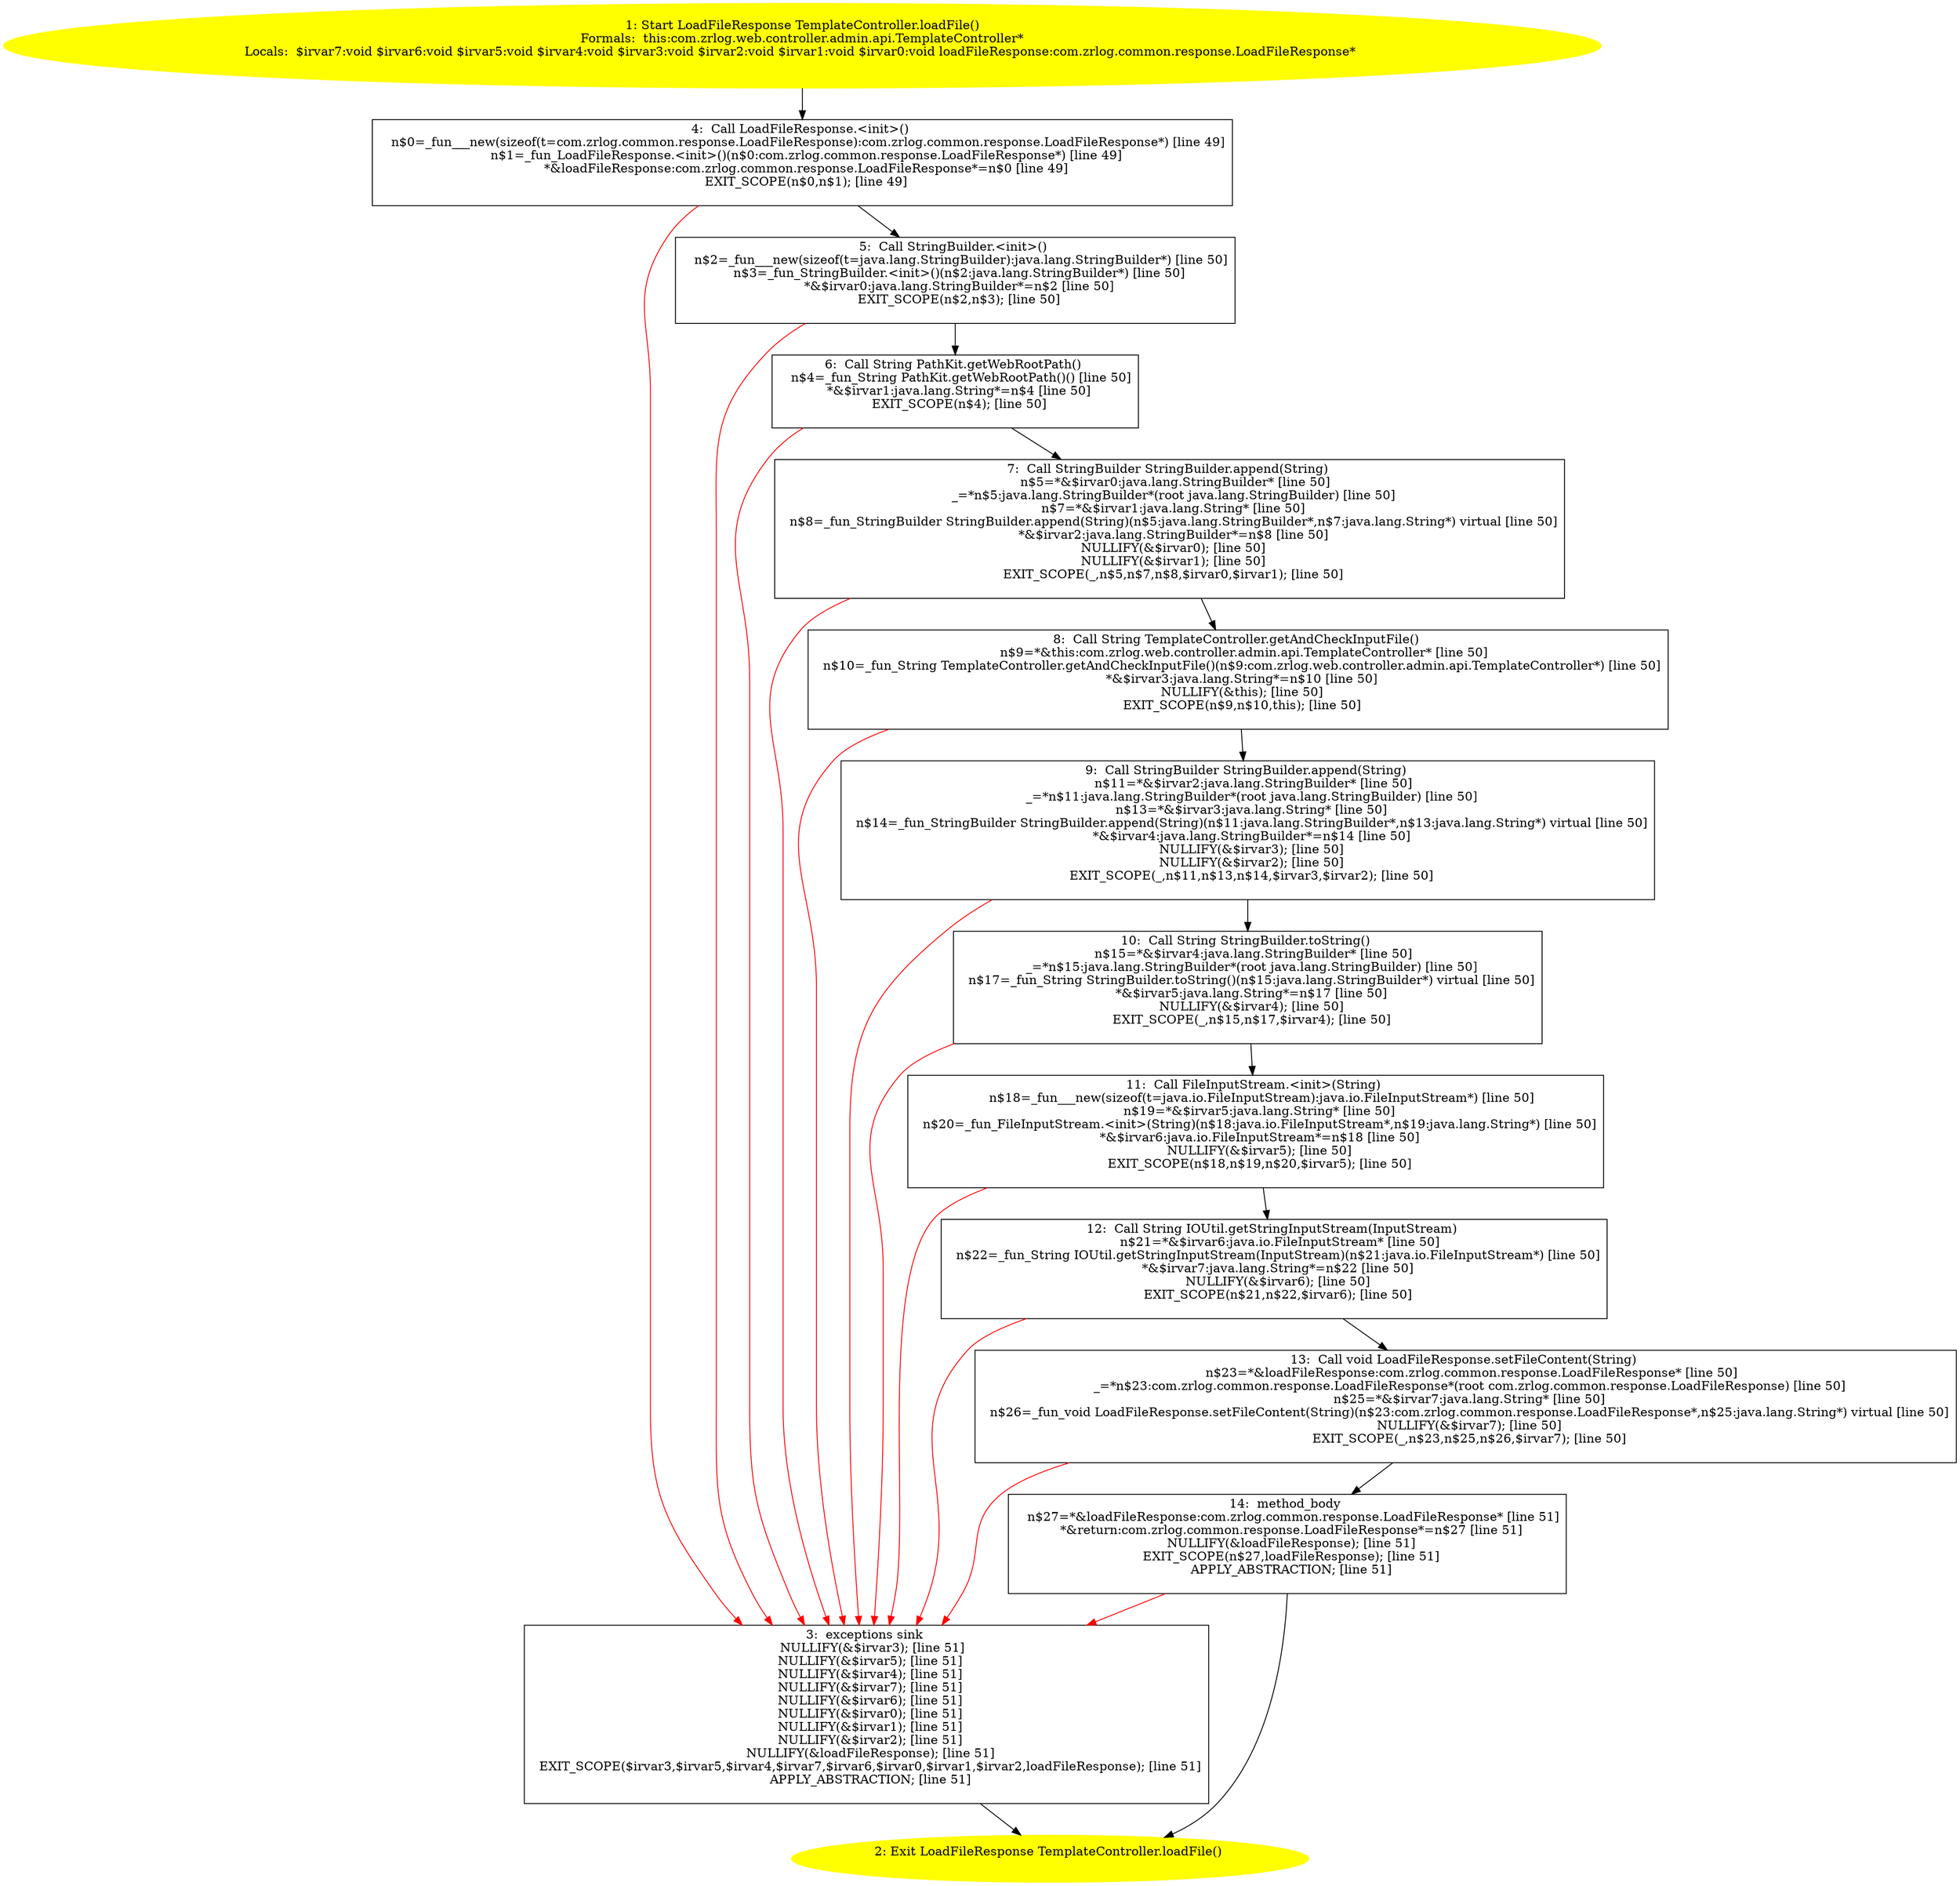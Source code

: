 /* @generated */
digraph cfg {
"com.zrlog.web.controller.admin.api.TemplateController.loadFile():com.zrlog.common.response.LoadFileR.56028095314fb892a6ab7be0cde6c051_1" [label="1: Start LoadFileResponse TemplateController.loadFile()\nFormals:  this:com.zrlog.web.controller.admin.api.TemplateController*\nLocals:  $irvar7:void $irvar6:void $irvar5:void $irvar4:void $irvar3:void $irvar2:void $irvar1:void $irvar0:void loadFileResponse:com.zrlog.common.response.LoadFileResponse* \n  " color=yellow style=filled]
	

	 "com.zrlog.web.controller.admin.api.TemplateController.loadFile():com.zrlog.common.response.LoadFileR.56028095314fb892a6ab7be0cde6c051_1" -> "com.zrlog.web.controller.admin.api.TemplateController.loadFile():com.zrlog.common.response.LoadFileR.56028095314fb892a6ab7be0cde6c051_4" ;
"com.zrlog.web.controller.admin.api.TemplateController.loadFile():com.zrlog.common.response.LoadFileR.56028095314fb892a6ab7be0cde6c051_2" [label="2: Exit LoadFileResponse TemplateController.loadFile() \n  " color=yellow style=filled]
	

"com.zrlog.web.controller.admin.api.TemplateController.loadFile():com.zrlog.common.response.LoadFileR.56028095314fb892a6ab7be0cde6c051_3" [label="3:  exceptions sink \n   NULLIFY(&$irvar3); [line 51]\n  NULLIFY(&$irvar5); [line 51]\n  NULLIFY(&$irvar4); [line 51]\n  NULLIFY(&$irvar7); [line 51]\n  NULLIFY(&$irvar6); [line 51]\n  NULLIFY(&$irvar0); [line 51]\n  NULLIFY(&$irvar1); [line 51]\n  NULLIFY(&$irvar2); [line 51]\n  NULLIFY(&loadFileResponse); [line 51]\n  EXIT_SCOPE($irvar3,$irvar5,$irvar4,$irvar7,$irvar6,$irvar0,$irvar1,$irvar2,loadFileResponse); [line 51]\n  APPLY_ABSTRACTION; [line 51]\n " shape="box"]
	

	 "com.zrlog.web.controller.admin.api.TemplateController.loadFile():com.zrlog.common.response.LoadFileR.56028095314fb892a6ab7be0cde6c051_3" -> "com.zrlog.web.controller.admin.api.TemplateController.loadFile():com.zrlog.common.response.LoadFileR.56028095314fb892a6ab7be0cde6c051_2" ;
"com.zrlog.web.controller.admin.api.TemplateController.loadFile():com.zrlog.common.response.LoadFileR.56028095314fb892a6ab7be0cde6c051_4" [label="4:  Call LoadFileResponse.<init>() \n   n$0=_fun___new(sizeof(t=com.zrlog.common.response.LoadFileResponse):com.zrlog.common.response.LoadFileResponse*) [line 49]\n  n$1=_fun_LoadFileResponse.<init>()(n$0:com.zrlog.common.response.LoadFileResponse*) [line 49]\n  *&loadFileResponse:com.zrlog.common.response.LoadFileResponse*=n$0 [line 49]\n  EXIT_SCOPE(n$0,n$1); [line 49]\n " shape="box"]
	

	 "com.zrlog.web.controller.admin.api.TemplateController.loadFile():com.zrlog.common.response.LoadFileR.56028095314fb892a6ab7be0cde6c051_4" -> "com.zrlog.web.controller.admin.api.TemplateController.loadFile():com.zrlog.common.response.LoadFileR.56028095314fb892a6ab7be0cde6c051_5" ;
	 "com.zrlog.web.controller.admin.api.TemplateController.loadFile():com.zrlog.common.response.LoadFileR.56028095314fb892a6ab7be0cde6c051_4" -> "com.zrlog.web.controller.admin.api.TemplateController.loadFile():com.zrlog.common.response.LoadFileR.56028095314fb892a6ab7be0cde6c051_3" [color="red" ];
"com.zrlog.web.controller.admin.api.TemplateController.loadFile():com.zrlog.common.response.LoadFileR.56028095314fb892a6ab7be0cde6c051_5" [label="5:  Call StringBuilder.<init>() \n   n$2=_fun___new(sizeof(t=java.lang.StringBuilder):java.lang.StringBuilder*) [line 50]\n  n$3=_fun_StringBuilder.<init>()(n$2:java.lang.StringBuilder*) [line 50]\n  *&$irvar0:java.lang.StringBuilder*=n$2 [line 50]\n  EXIT_SCOPE(n$2,n$3); [line 50]\n " shape="box"]
	

	 "com.zrlog.web.controller.admin.api.TemplateController.loadFile():com.zrlog.common.response.LoadFileR.56028095314fb892a6ab7be0cde6c051_5" -> "com.zrlog.web.controller.admin.api.TemplateController.loadFile():com.zrlog.common.response.LoadFileR.56028095314fb892a6ab7be0cde6c051_6" ;
	 "com.zrlog.web.controller.admin.api.TemplateController.loadFile():com.zrlog.common.response.LoadFileR.56028095314fb892a6ab7be0cde6c051_5" -> "com.zrlog.web.controller.admin.api.TemplateController.loadFile():com.zrlog.common.response.LoadFileR.56028095314fb892a6ab7be0cde6c051_3" [color="red" ];
"com.zrlog.web.controller.admin.api.TemplateController.loadFile():com.zrlog.common.response.LoadFileR.56028095314fb892a6ab7be0cde6c051_6" [label="6:  Call String PathKit.getWebRootPath() \n   n$4=_fun_String PathKit.getWebRootPath()() [line 50]\n  *&$irvar1:java.lang.String*=n$4 [line 50]\n  EXIT_SCOPE(n$4); [line 50]\n " shape="box"]
	

	 "com.zrlog.web.controller.admin.api.TemplateController.loadFile():com.zrlog.common.response.LoadFileR.56028095314fb892a6ab7be0cde6c051_6" -> "com.zrlog.web.controller.admin.api.TemplateController.loadFile():com.zrlog.common.response.LoadFileR.56028095314fb892a6ab7be0cde6c051_7" ;
	 "com.zrlog.web.controller.admin.api.TemplateController.loadFile():com.zrlog.common.response.LoadFileR.56028095314fb892a6ab7be0cde6c051_6" -> "com.zrlog.web.controller.admin.api.TemplateController.loadFile():com.zrlog.common.response.LoadFileR.56028095314fb892a6ab7be0cde6c051_3" [color="red" ];
"com.zrlog.web.controller.admin.api.TemplateController.loadFile():com.zrlog.common.response.LoadFileR.56028095314fb892a6ab7be0cde6c051_7" [label="7:  Call StringBuilder StringBuilder.append(String) \n   n$5=*&$irvar0:java.lang.StringBuilder* [line 50]\n  _=*n$5:java.lang.StringBuilder*(root java.lang.StringBuilder) [line 50]\n  n$7=*&$irvar1:java.lang.String* [line 50]\n  n$8=_fun_StringBuilder StringBuilder.append(String)(n$5:java.lang.StringBuilder*,n$7:java.lang.String*) virtual [line 50]\n  *&$irvar2:java.lang.StringBuilder*=n$8 [line 50]\n  NULLIFY(&$irvar0); [line 50]\n  NULLIFY(&$irvar1); [line 50]\n  EXIT_SCOPE(_,n$5,n$7,n$8,$irvar0,$irvar1); [line 50]\n " shape="box"]
	

	 "com.zrlog.web.controller.admin.api.TemplateController.loadFile():com.zrlog.common.response.LoadFileR.56028095314fb892a6ab7be0cde6c051_7" -> "com.zrlog.web.controller.admin.api.TemplateController.loadFile():com.zrlog.common.response.LoadFileR.56028095314fb892a6ab7be0cde6c051_8" ;
	 "com.zrlog.web.controller.admin.api.TemplateController.loadFile():com.zrlog.common.response.LoadFileR.56028095314fb892a6ab7be0cde6c051_7" -> "com.zrlog.web.controller.admin.api.TemplateController.loadFile():com.zrlog.common.response.LoadFileR.56028095314fb892a6ab7be0cde6c051_3" [color="red" ];
"com.zrlog.web.controller.admin.api.TemplateController.loadFile():com.zrlog.common.response.LoadFileR.56028095314fb892a6ab7be0cde6c051_8" [label="8:  Call String TemplateController.getAndCheckInputFile() \n   n$9=*&this:com.zrlog.web.controller.admin.api.TemplateController* [line 50]\n  n$10=_fun_String TemplateController.getAndCheckInputFile()(n$9:com.zrlog.web.controller.admin.api.TemplateController*) [line 50]\n  *&$irvar3:java.lang.String*=n$10 [line 50]\n  NULLIFY(&this); [line 50]\n  EXIT_SCOPE(n$9,n$10,this); [line 50]\n " shape="box"]
	

	 "com.zrlog.web.controller.admin.api.TemplateController.loadFile():com.zrlog.common.response.LoadFileR.56028095314fb892a6ab7be0cde6c051_8" -> "com.zrlog.web.controller.admin.api.TemplateController.loadFile():com.zrlog.common.response.LoadFileR.56028095314fb892a6ab7be0cde6c051_9" ;
	 "com.zrlog.web.controller.admin.api.TemplateController.loadFile():com.zrlog.common.response.LoadFileR.56028095314fb892a6ab7be0cde6c051_8" -> "com.zrlog.web.controller.admin.api.TemplateController.loadFile():com.zrlog.common.response.LoadFileR.56028095314fb892a6ab7be0cde6c051_3" [color="red" ];
"com.zrlog.web.controller.admin.api.TemplateController.loadFile():com.zrlog.common.response.LoadFileR.56028095314fb892a6ab7be0cde6c051_9" [label="9:  Call StringBuilder StringBuilder.append(String) \n   n$11=*&$irvar2:java.lang.StringBuilder* [line 50]\n  _=*n$11:java.lang.StringBuilder*(root java.lang.StringBuilder) [line 50]\n  n$13=*&$irvar3:java.lang.String* [line 50]\n  n$14=_fun_StringBuilder StringBuilder.append(String)(n$11:java.lang.StringBuilder*,n$13:java.lang.String*) virtual [line 50]\n  *&$irvar4:java.lang.StringBuilder*=n$14 [line 50]\n  NULLIFY(&$irvar3); [line 50]\n  NULLIFY(&$irvar2); [line 50]\n  EXIT_SCOPE(_,n$11,n$13,n$14,$irvar3,$irvar2); [line 50]\n " shape="box"]
	

	 "com.zrlog.web.controller.admin.api.TemplateController.loadFile():com.zrlog.common.response.LoadFileR.56028095314fb892a6ab7be0cde6c051_9" -> "com.zrlog.web.controller.admin.api.TemplateController.loadFile():com.zrlog.common.response.LoadFileR.56028095314fb892a6ab7be0cde6c051_10" ;
	 "com.zrlog.web.controller.admin.api.TemplateController.loadFile():com.zrlog.common.response.LoadFileR.56028095314fb892a6ab7be0cde6c051_9" -> "com.zrlog.web.controller.admin.api.TemplateController.loadFile():com.zrlog.common.response.LoadFileR.56028095314fb892a6ab7be0cde6c051_3" [color="red" ];
"com.zrlog.web.controller.admin.api.TemplateController.loadFile():com.zrlog.common.response.LoadFileR.56028095314fb892a6ab7be0cde6c051_10" [label="10:  Call String StringBuilder.toString() \n   n$15=*&$irvar4:java.lang.StringBuilder* [line 50]\n  _=*n$15:java.lang.StringBuilder*(root java.lang.StringBuilder) [line 50]\n  n$17=_fun_String StringBuilder.toString()(n$15:java.lang.StringBuilder*) virtual [line 50]\n  *&$irvar5:java.lang.String*=n$17 [line 50]\n  NULLIFY(&$irvar4); [line 50]\n  EXIT_SCOPE(_,n$15,n$17,$irvar4); [line 50]\n " shape="box"]
	

	 "com.zrlog.web.controller.admin.api.TemplateController.loadFile():com.zrlog.common.response.LoadFileR.56028095314fb892a6ab7be0cde6c051_10" -> "com.zrlog.web.controller.admin.api.TemplateController.loadFile():com.zrlog.common.response.LoadFileR.56028095314fb892a6ab7be0cde6c051_11" ;
	 "com.zrlog.web.controller.admin.api.TemplateController.loadFile():com.zrlog.common.response.LoadFileR.56028095314fb892a6ab7be0cde6c051_10" -> "com.zrlog.web.controller.admin.api.TemplateController.loadFile():com.zrlog.common.response.LoadFileR.56028095314fb892a6ab7be0cde6c051_3" [color="red" ];
"com.zrlog.web.controller.admin.api.TemplateController.loadFile():com.zrlog.common.response.LoadFileR.56028095314fb892a6ab7be0cde6c051_11" [label="11:  Call FileInputStream.<init>(String) \n   n$18=_fun___new(sizeof(t=java.io.FileInputStream):java.io.FileInputStream*) [line 50]\n  n$19=*&$irvar5:java.lang.String* [line 50]\n  n$20=_fun_FileInputStream.<init>(String)(n$18:java.io.FileInputStream*,n$19:java.lang.String*) [line 50]\n  *&$irvar6:java.io.FileInputStream*=n$18 [line 50]\n  NULLIFY(&$irvar5); [line 50]\n  EXIT_SCOPE(n$18,n$19,n$20,$irvar5); [line 50]\n " shape="box"]
	

	 "com.zrlog.web.controller.admin.api.TemplateController.loadFile():com.zrlog.common.response.LoadFileR.56028095314fb892a6ab7be0cde6c051_11" -> "com.zrlog.web.controller.admin.api.TemplateController.loadFile():com.zrlog.common.response.LoadFileR.56028095314fb892a6ab7be0cde6c051_12" ;
	 "com.zrlog.web.controller.admin.api.TemplateController.loadFile():com.zrlog.common.response.LoadFileR.56028095314fb892a6ab7be0cde6c051_11" -> "com.zrlog.web.controller.admin.api.TemplateController.loadFile():com.zrlog.common.response.LoadFileR.56028095314fb892a6ab7be0cde6c051_3" [color="red" ];
"com.zrlog.web.controller.admin.api.TemplateController.loadFile():com.zrlog.common.response.LoadFileR.56028095314fb892a6ab7be0cde6c051_12" [label="12:  Call String IOUtil.getStringInputStream(InputStream) \n   n$21=*&$irvar6:java.io.FileInputStream* [line 50]\n  n$22=_fun_String IOUtil.getStringInputStream(InputStream)(n$21:java.io.FileInputStream*) [line 50]\n  *&$irvar7:java.lang.String*=n$22 [line 50]\n  NULLIFY(&$irvar6); [line 50]\n  EXIT_SCOPE(n$21,n$22,$irvar6); [line 50]\n " shape="box"]
	

	 "com.zrlog.web.controller.admin.api.TemplateController.loadFile():com.zrlog.common.response.LoadFileR.56028095314fb892a6ab7be0cde6c051_12" -> "com.zrlog.web.controller.admin.api.TemplateController.loadFile():com.zrlog.common.response.LoadFileR.56028095314fb892a6ab7be0cde6c051_13" ;
	 "com.zrlog.web.controller.admin.api.TemplateController.loadFile():com.zrlog.common.response.LoadFileR.56028095314fb892a6ab7be0cde6c051_12" -> "com.zrlog.web.controller.admin.api.TemplateController.loadFile():com.zrlog.common.response.LoadFileR.56028095314fb892a6ab7be0cde6c051_3" [color="red" ];
"com.zrlog.web.controller.admin.api.TemplateController.loadFile():com.zrlog.common.response.LoadFileR.56028095314fb892a6ab7be0cde6c051_13" [label="13:  Call void LoadFileResponse.setFileContent(String) \n   n$23=*&loadFileResponse:com.zrlog.common.response.LoadFileResponse* [line 50]\n  _=*n$23:com.zrlog.common.response.LoadFileResponse*(root com.zrlog.common.response.LoadFileResponse) [line 50]\n  n$25=*&$irvar7:java.lang.String* [line 50]\n  n$26=_fun_void LoadFileResponse.setFileContent(String)(n$23:com.zrlog.common.response.LoadFileResponse*,n$25:java.lang.String*) virtual [line 50]\n  NULLIFY(&$irvar7); [line 50]\n  EXIT_SCOPE(_,n$23,n$25,n$26,$irvar7); [line 50]\n " shape="box"]
	

	 "com.zrlog.web.controller.admin.api.TemplateController.loadFile():com.zrlog.common.response.LoadFileR.56028095314fb892a6ab7be0cde6c051_13" -> "com.zrlog.web.controller.admin.api.TemplateController.loadFile():com.zrlog.common.response.LoadFileR.56028095314fb892a6ab7be0cde6c051_14" ;
	 "com.zrlog.web.controller.admin.api.TemplateController.loadFile():com.zrlog.common.response.LoadFileR.56028095314fb892a6ab7be0cde6c051_13" -> "com.zrlog.web.controller.admin.api.TemplateController.loadFile():com.zrlog.common.response.LoadFileR.56028095314fb892a6ab7be0cde6c051_3" [color="red" ];
"com.zrlog.web.controller.admin.api.TemplateController.loadFile():com.zrlog.common.response.LoadFileR.56028095314fb892a6ab7be0cde6c051_14" [label="14:  method_body \n   n$27=*&loadFileResponse:com.zrlog.common.response.LoadFileResponse* [line 51]\n  *&return:com.zrlog.common.response.LoadFileResponse*=n$27 [line 51]\n  NULLIFY(&loadFileResponse); [line 51]\n  EXIT_SCOPE(n$27,loadFileResponse); [line 51]\n  APPLY_ABSTRACTION; [line 51]\n " shape="box"]
	

	 "com.zrlog.web.controller.admin.api.TemplateController.loadFile():com.zrlog.common.response.LoadFileR.56028095314fb892a6ab7be0cde6c051_14" -> "com.zrlog.web.controller.admin.api.TemplateController.loadFile():com.zrlog.common.response.LoadFileR.56028095314fb892a6ab7be0cde6c051_2" ;
	 "com.zrlog.web.controller.admin.api.TemplateController.loadFile():com.zrlog.common.response.LoadFileR.56028095314fb892a6ab7be0cde6c051_14" -> "com.zrlog.web.controller.admin.api.TemplateController.loadFile():com.zrlog.common.response.LoadFileR.56028095314fb892a6ab7be0cde6c051_3" [color="red" ];
}
